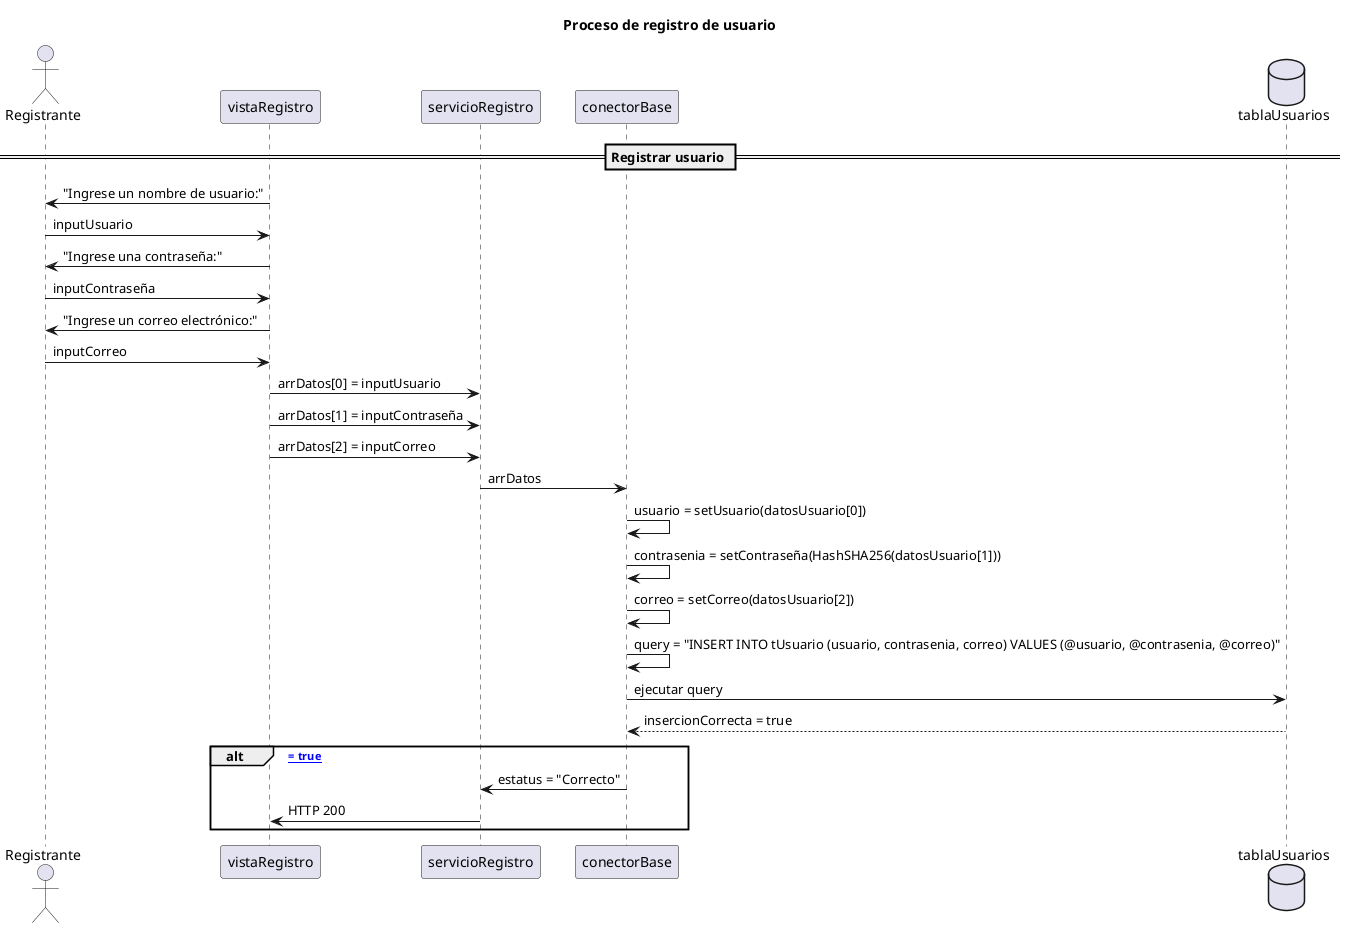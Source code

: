 @startuml Register
Title Proceso de registro de usuario
actor Registrante
participant vistaRegistro
participant servicioRegistro
participant conectorBase
database tablaUsuarios

== Registrar usuario ==
vistaRegistro -> Registrante: "Ingrese un nombre de usuario:"
Registrante -> vistaRegistro: inputUsuario
vistaRegistro -> Registrante: "Ingrese una contraseña:"
Registrante -> vistaRegistro: inputContraseña
vistaRegistro -> Registrante: "Ingrese un correo electrónico:"
Registrante -> vistaRegistro: inputCorreo

vistaRegistro -> servicioRegistro: arrDatos[0] = inputUsuario
vistaRegistro -> servicioRegistro: arrDatos[1] = inputContraseña
vistaRegistro -> servicioRegistro: arrDatos[2] = inputCorreo
servicioRegistro -> conectorBase: arrDatos

conectorBase -> conectorBase: usuario = setUsuario(datosUsuario[0])
conectorBase -> conectorBase: contrasenia = setContraseña(HashSHA256(datosUsuario[1]))
conectorBase -> conectorBase: correo = setCorreo(datosUsuario[2])
conectorBase -> conectorBase: query = "INSERT INTO tUsuario (usuario, contrasenia, correo) VALUES (@usuario, @contrasenia, @correo)"

conectorBase -> tablaUsuarios: ejecutar query
tablaUsuarios --> conectorBase: insercionCorrecta = true

alt [insercionCorrecta = true]
    conectorBase -> servicioRegistro: estatus = "Correcto"
    servicioRegistro -> vistaRegistro: HTTP 200
end
@enduml
